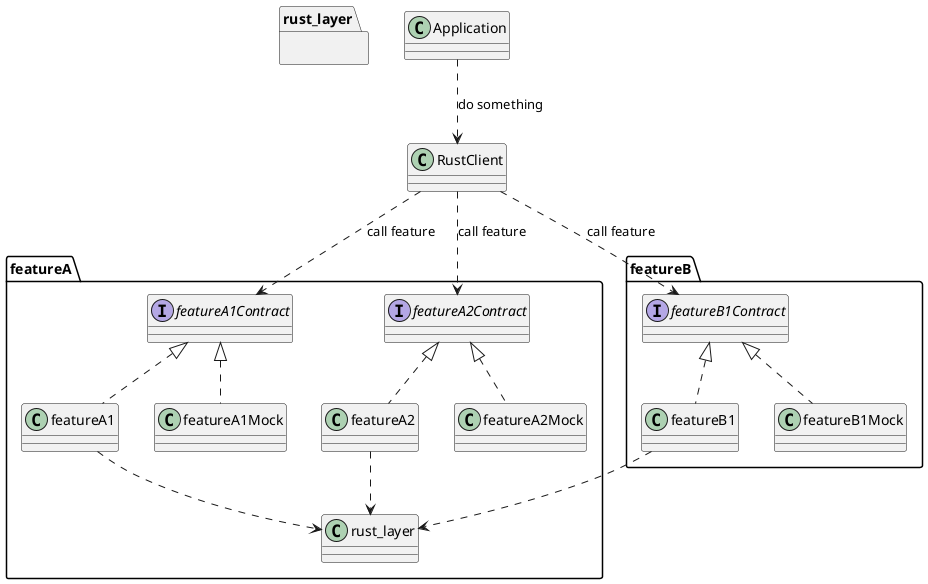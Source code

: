@startuml
package "featureA" {
  interface featureA1Contract
  interface featureA2Contract
  featureA1Contract <|.. featureA1
  featureA1Contract <|.. featureA1Mock
  featureA2Contract <|.. featureA2
  featureA2Contract <|.. featureA2Mock
  featureA1 ..> rust_layer
  featureA2 ..> rust_layer
}

package "featureB" {
  interface featureB1Contract
  featureB1Contract <|.. featureB1
  featureB1Contract <|.. featureB1Mock
  featureB1 ..> rust_layer
}

package rust_layer {

}

Application ..> RustClient : do something
RustClient ..> featureA1Contract : call feature
RustClient ..> featureA2Contract : call feature
RustClient ..> featureB1Contract : call feature


@enduml